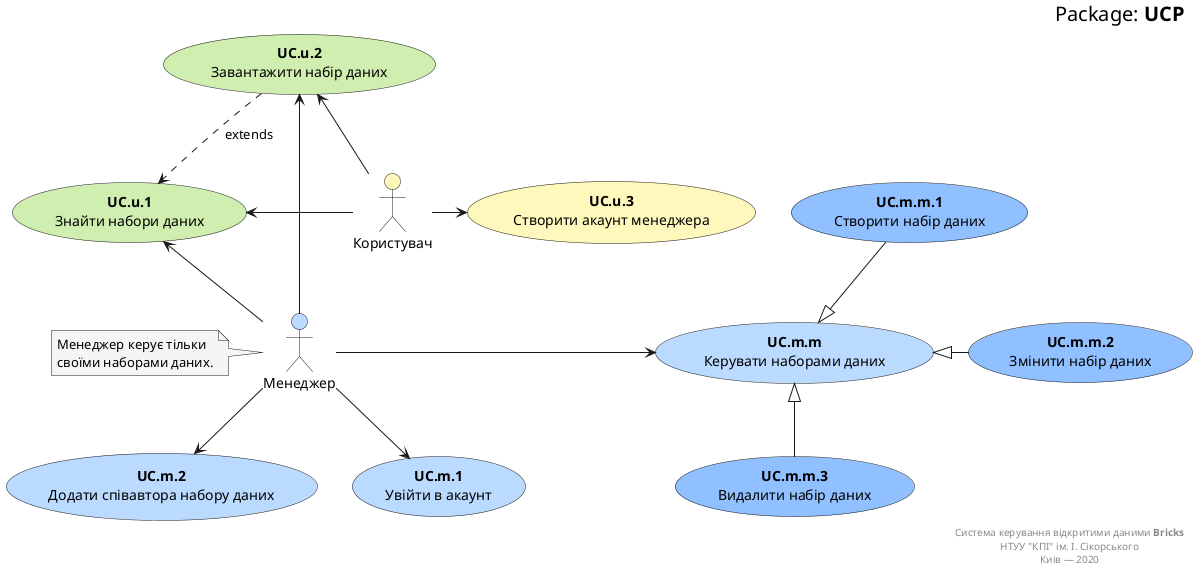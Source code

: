 @startuml

    right header
        <font size=20 color=black>Package: <b>UCP</b></font>
    end header

    actor "Користувач" as User #fff8bd
    actor "Менеджер" as Manager #bbdaff
    
    usecase "<b>UC.u.1</b>\nЗнайти набори даних" as UC.u.1 #d0eeb0
    usecase "<b>UC.u.2</b>\nЗавантажити набір даних" as UC.u.2 #d0eeb0
    usecase "<b>UC.u.3</b>\nСтворити акаунт менеджера" as UC.u.3 #fff8bd

    usecase "<b>UC.m.1</b>\nУвійти в акаунт" as UC.m.1 #bbdaff
    usecase "<b>UC.m.2</b>\nДодати співавтора набору даних" as UC.m.2 #bbdaff
    usecase "<b>UC.m.m</b>\nКерувати наборами даних" as UC.m.m #bbdaff
    usecase "<b>UC.m.m.1</b>\nСтворити набір даних" as UC.m.m.1 #90c0ff
    usecase "<b>UC.m.m.2</b>\nЗмінити набір даних" as UC.m.m.2 #90c0ff
    usecase "<b>UC.m.m.3</b>\nВидалити набір даних" as UC.m.m.3 #90c0ff

    UC.u.2 ..> UC.u.1 : extends
    UC.m.m.1 -d-|> UC.m.m
    UC.m.m.2 -l-|> UC.m.m
    UC.m.m.3 -u-|> UC.m.m

    note left of Manager #f5f5f5
        Менеджер керує тільки
        своїми наборами даних.
    end note

    User -l-> UC.u.1
    User -u-> UC.u.2
    User -r-> UC.u.3

    Manager -u-> UC.u.1
    Manager -u-> UC.u.2
    Manager --> UC.m.1
    Manager --> UC.m.2
    Manager -r-> UC.m.m
    
    right footer
        Система керування відкритими даними <b>Bricks</b>
        НТУУ "КПІ" ім. І. Сікорського
        Киів — 2020
    end footer

@enduml
